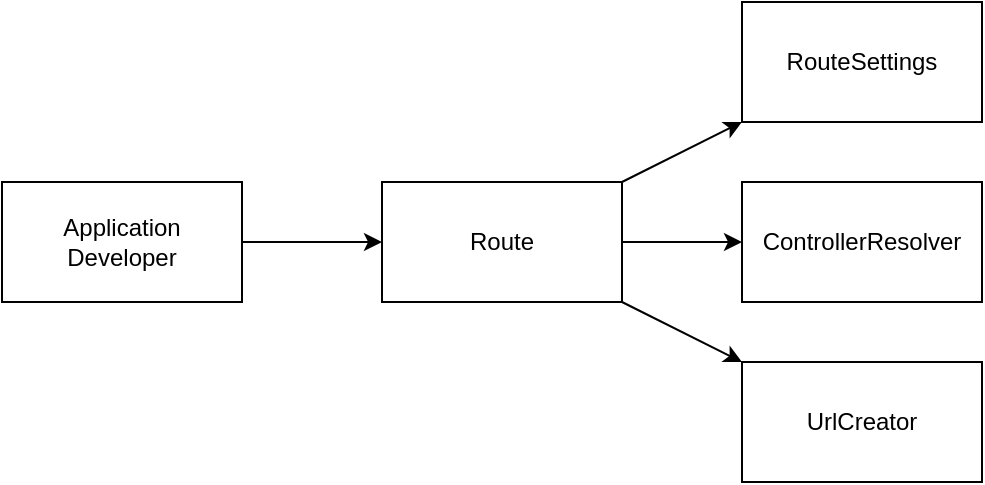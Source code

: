 <mxfile version="12.3.8" type="device" pages="1"><diagram id="Q6eMArLos66560vwR9vp" name="ページ1"><mxGraphModel dx="1360" dy="802" grid="1" gridSize="10" guides="1" tooltips="1" connect="1" arrows="1" fold="1" page="1" pageScale="1" pageWidth="827" pageHeight="1169" math="0" shadow="0"><root><mxCell id="0"/><mxCell id="1" parent="0"/><mxCell id="Eeqj_BsuPXzvGzs_NjZ0-1" value="Route" style="rounded=0;whiteSpace=wrap;html=1;" vertex="1" parent="1"><mxGeometry x="320" y="210" width="120" height="60" as="geometry"/></mxCell><mxCell id="Eeqj_BsuPXzvGzs_NjZ0-2" value="Application&lt;br&gt;Developer" style="rounded=0;whiteSpace=wrap;html=1;" vertex="1" parent="1"><mxGeometry x="130" y="210" width="120" height="60" as="geometry"/></mxCell><mxCell id="Eeqj_BsuPXzvGzs_NjZ0-3" value="RouteSettings" style="rounded=0;whiteSpace=wrap;html=1;" vertex="1" parent="1"><mxGeometry x="500" y="120" width="120" height="60" as="geometry"/></mxCell><mxCell id="Eeqj_BsuPXzvGzs_NjZ0-4" value="ControllerResolver" style="rounded=0;whiteSpace=wrap;html=1;" vertex="1" parent="1"><mxGeometry x="500" y="210" width="120" height="60" as="geometry"/></mxCell><mxCell id="Eeqj_BsuPXzvGzs_NjZ0-5" value="UrlCreator" style="rounded=0;whiteSpace=wrap;html=1;" vertex="1" parent="1"><mxGeometry x="500" y="300" width="120" height="60" as="geometry"/></mxCell><mxCell id="Eeqj_BsuPXzvGzs_NjZ0-6" value="" style="endArrow=classic;html=1;" edge="1" parent="1" source="Eeqj_BsuPXzvGzs_NjZ0-1" target="Eeqj_BsuPXzvGzs_NjZ0-4"><mxGeometry width="50" height="50" relative="1" as="geometry"><mxPoint x="150" y="430" as="sourcePoint"/><mxPoint x="200" y="380" as="targetPoint"/></mxGeometry></mxCell><mxCell id="Eeqj_BsuPXzvGzs_NjZ0-7" value="" style="endArrow=classic;html=1;" edge="1" parent="1" source="Eeqj_BsuPXzvGzs_NjZ0-1" target="Eeqj_BsuPXzvGzs_NjZ0-5"><mxGeometry width="50" height="50" relative="1" as="geometry"><mxPoint x="160" y="440" as="sourcePoint"/><mxPoint x="210" y="390" as="targetPoint"/></mxGeometry></mxCell><mxCell id="Eeqj_BsuPXzvGzs_NjZ0-8" value="" style="endArrow=classic;html=1;" edge="1" parent="1" source="Eeqj_BsuPXzvGzs_NjZ0-2" target="Eeqj_BsuPXzvGzs_NjZ0-1"><mxGeometry width="50" height="50" relative="1" as="geometry"><mxPoint x="170" y="450" as="sourcePoint"/><mxPoint x="220" y="400" as="targetPoint"/></mxGeometry></mxCell><mxCell id="Eeqj_BsuPXzvGzs_NjZ0-9" value="" style="endArrow=classic;html=1;" edge="1" parent="1" source="Eeqj_BsuPXzvGzs_NjZ0-1" target="Eeqj_BsuPXzvGzs_NjZ0-3"><mxGeometry width="50" height="50" relative="1" as="geometry"><mxPoint x="180" y="460" as="sourcePoint"/><mxPoint x="230" y="410" as="targetPoint"/></mxGeometry></mxCell></root></mxGraphModel></diagram></mxfile>